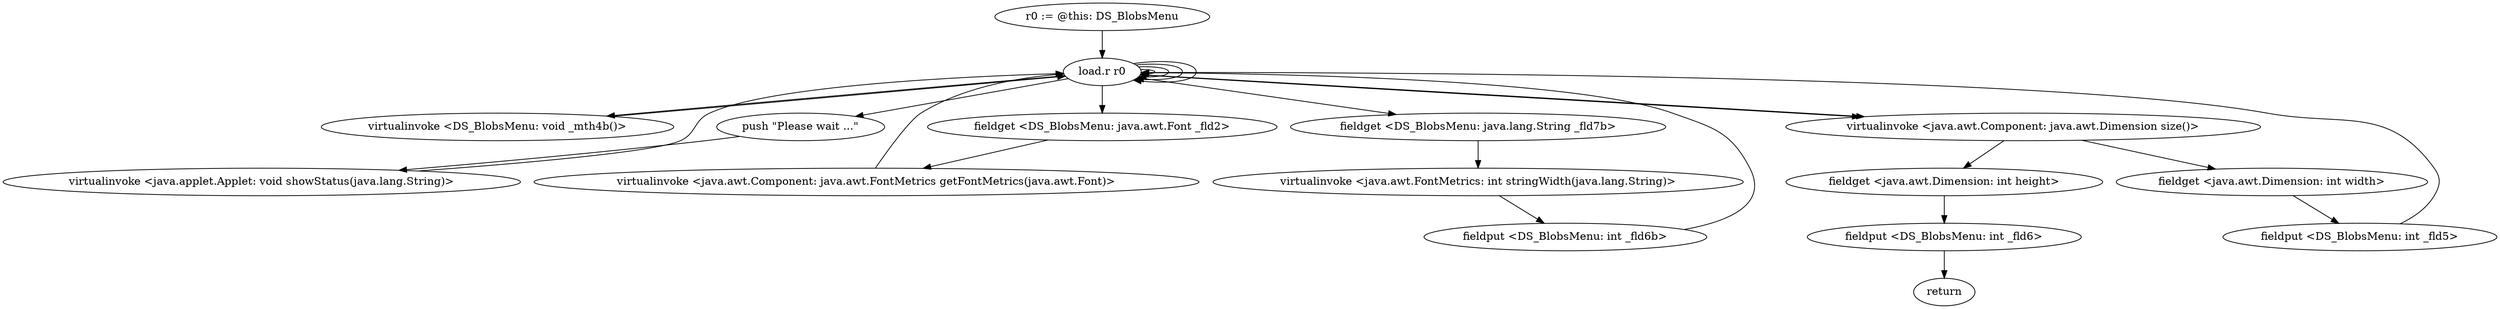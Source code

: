 digraph "" {
    "r0 := @this: DS_BlobsMenu"
    "load.r r0"
    "r0 := @this: DS_BlobsMenu"->"load.r r0";
    "virtualinvoke <DS_BlobsMenu: void _mth4b()>"
    "load.r r0"->"virtualinvoke <DS_BlobsMenu: void _mth4b()>";
    "virtualinvoke <DS_BlobsMenu: void _mth4b()>"->"load.r r0";
    "push \"Please wait ...\""
    "load.r r0"->"push \"Please wait ...\"";
    "virtualinvoke <java.applet.Applet: void showStatus(java.lang.String)>"
    "push \"Please wait ...\""->"virtualinvoke <java.applet.Applet: void showStatus(java.lang.String)>";
    "virtualinvoke <java.applet.Applet: void showStatus(java.lang.String)>"->"load.r r0";
    "load.r r0"->"load.r r0";
    "load.r r0"->"load.r r0";
    "fieldget <DS_BlobsMenu: java.awt.Font _fld2>"
    "load.r r0"->"fieldget <DS_BlobsMenu: java.awt.Font _fld2>";
    "virtualinvoke <java.awt.Component: java.awt.FontMetrics getFontMetrics(java.awt.Font)>"
    "fieldget <DS_BlobsMenu: java.awt.Font _fld2>"->"virtualinvoke <java.awt.Component: java.awt.FontMetrics getFontMetrics(java.awt.Font)>";
    "virtualinvoke <java.awt.Component: java.awt.FontMetrics getFontMetrics(java.awt.Font)>"->"load.r r0";
    "fieldget <DS_BlobsMenu: java.lang.String _fld7b>"
    "load.r r0"->"fieldget <DS_BlobsMenu: java.lang.String _fld7b>";
    "virtualinvoke <java.awt.FontMetrics: int stringWidth(java.lang.String)>"
    "fieldget <DS_BlobsMenu: java.lang.String _fld7b>"->"virtualinvoke <java.awt.FontMetrics: int stringWidth(java.lang.String)>";
    "fieldput <DS_BlobsMenu: int _fld6b>"
    "virtualinvoke <java.awt.FontMetrics: int stringWidth(java.lang.String)>"->"fieldput <DS_BlobsMenu: int _fld6b>";
    "fieldput <DS_BlobsMenu: int _fld6b>"->"load.r r0";
    "load.r r0"->"load.r r0";
    "virtualinvoke <java.awt.Component: java.awt.Dimension size()>"
    "load.r r0"->"virtualinvoke <java.awt.Component: java.awt.Dimension size()>";
    "fieldget <java.awt.Dimension: int width>"
    "virtualinvoke <java.awt.Component: java.awt.Dimension size()>"->"fieldget <java.awt.Dimension: int width>";
    "fieldput <DS_BlobsMenu: int _fld5>"
    "fieldget <java.awt.Dimension: int width>"->"fieldput <DS_BlobsMenu: int _fld5>";
    "fieldput <DS_BlobsMenu: int _fld5>"->"load.r r0";
    "load.r r0"->"load.r r0";
    "load.r r0"->"virtualinvoke <java.awt.Component: java.awt.Dimension size()>";
    "fieldget <java.awt.Dimension: int height>"
    "virtualinvoke <java.awt.Component: java.awt.Dimension size()>"->"fieldget <java.awt.Dimension: int height>";
    "fieldput <DS_BlobsMenu: int _fld6>"
    "fieldget <java.awt.Dimension: int height>"->"fieldput <DS_BlobsMenu: int _fld6>";
    "return"
    "fieldput <DS_BlobsMenu: int _fld6>"->"return";
}
